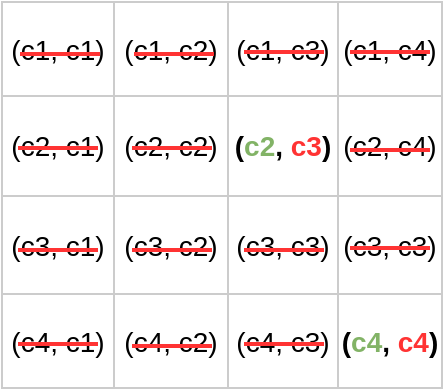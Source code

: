 <mxfile version="14.9.3" type="github">
  <diagram id="FnI0tC1OA2oAnWRI90E3" name="Page-1">
    <mxGraphModel dx="390" dy="303" grid="0" gridSize="10" guides="1" tooltips="1" connect="1" arrows="1" fold="1" page="1" pageScale="1" pageWidth="229" pageHeight="105" math="0" shadow="0">
      <root>
        <mxCell id="0" />
        <mxCell id="1" parent="0" />
        <mxCell id="Z1TWth5m2O1c4rmIBsW_-1" value="" style="shape=table;startSize=0;container=1;collapsible=0;childLayout=tableLayout;strokeColor=#CCCCCC;" vertex="1" parent="1">
          <mxGeometry x="234" y="9" width="220" height="193" as="geometry" />
        </mxCell>
        <mxCell id="Z1TWth5m2O1c4rmIBsW_-2" value="" style="shape=partialRectangle;collapsible=0;dropTarget=0;pointerEvents=0;fillColor=none;top=0;left=0;bottom=0;right=0;points=[[0,0.5],[1,0.5]];portConstraint=eastwest;" vertex="1" parent="Z1TWth5m2O1c4rmIBsW_-1">
          <mxGeometry width="220" height="47" as="geometry" />
        </mxCell>
        <mxCell id="Z1TWth5m2O1c4rmIBsW_-3" value="&lt;font style=&quot;font-size: 14px&quot;&gt;(c1, c1)&lt;/font&gt;" style="shape=partialRectangle;html=1;whiteSpace=wrap;connectable=0;overflow=hidden;fillColor=none;top=0;left=0;bottom=0;right=0;" vertex="1" parent="Z1TWth5m2O1c4rmIBsW_-2">
          <mxGeometry width="56" height="47" as="geometry" />
        </mxCell>
        <mxCell id="Z1TWth5m2O1c4rmIBsW_-4" value="&lt;font style=&quot;font-size: 14px&quot;&gt;(c1, c2)&lt;/font&gt;" style="shape=partialRectangle;html=1;whiteSpace=wrap;connectable=0;overflow=hidden;fillColor=none;top=0;left=0;bottom=0;right=0;" vertex="1" parent="Z1TWth5m2O1c4rmIBsW_-2">
          <mxGeometry x="56" width="57" height="47" as="geometry" />
        </mxCell>
        <mxCell id="Z1TWth5m2O1c4rmIBsW_-5" value="&lt;span&gt;&lt;font style=&quot;font-size: 14px&quot;&gt;(c1, c3)&lt;/font&gt;&lt;/span&gt;" style="shape=partialRectangle;html=1;whiteSpace=wrap;connectable=0;overflow=hidden;fillColor=none;top=0;left=0;bottom=0;right=0;" vertex="1" parent="Z1TWth5m2O1c4rmIBsW_-2">
          <mxGeometry x="113" width="55" height="47" as="geometry" />
        </mxCell>
        <mxCell id="Z1TWth5m2O1c4rmIBsW_-6" value="&lt;span&gt;&lt;font style=&quot;font-size: 14px&quot;&gt;(c1, c4)&lt;/font&gt;&lt;/span&gt;" style="shape=partialRectangle;html=1;whiteSpace=wrap;connectable=0;overflow=hidden;fillColor=none;top=0;left=0;bottom=0;right=0;" vertex="1" parent="Z1TWth5m2O1c4rmIBsW_-2">
          <mxGeometry x="168" width="52" height="47" as="geometry" />
        </mxCell>
        <mxCell id="Z1TWth5m2O1c4rmIBsW_-7" value="" style="shape=partialRectangle;collapsible=0;dropTarget=0;pointerEvents=0;fillColor=none;top=0;left=0;bottom=0;right=0;points=[[0,0.5],[1,0.5]];portConstraint=eastwest;" vertex="1" parent="Z1TWth5m2O1c4rmIBsW_-1">
          <mxGeometry y="47" width="220" height="50" as="geometry" />
        </mxCell>
        <mxCell id="Z1TWth5m2O1c4rmIBsW_-8" value="&lt;font style=&quot;font-size: 14px&quot;&gt;(c2, c1)&lt;/font&gt;" style="shape=partialRectangle;html=1;whiteSpace=wrap;connectable=0;overflow=hidden;fillColor=none;top=0;left=0;bottom=0;right=0;" vertex="1" parent="Z1TWth5m2O1c4rmIBsW_-7">
          <mxGeometry width="56" height="50" as="geometry" />
        </mxCell>
        <mxCell id="Z1TWth5m2O1c4rmIBsW_-9" value="&lt;span style=&quot;font-size: 14px&quot;&gt;(c2, c2)&lt;/span&gt;" style="shape=partialRectangle;html=1;whiteSpace=wrap;connectable=0;overflow=hidden;fillColor=none;top=0;left=0;bottom=0;right=0;" vertex="1" parent="Z1TWth5m2O1c4rmIBsW_-7">
          <mxGeometry x="56" width="57" height="50" as="geometry" />
        </mxCell>
        <mxCell id="Z1TWth5m2O1c4rmIBsW_-10" value="&lt;span style=&quot;font-size: 14px&quot;&gt;&lt;b&gt;(&lt;font color=&quot;#82b366&quot;&gt;c2&lt;/font&gt;, &lt;font color=&quot;#ff3333&quot;&gt;c3&lt;/font&gt;)&lt;/b&gt;&lt;/span&gt;" style="shape=partialRectangle;html=1;whiteSpace=wrap;connectable=0;overflow=hidden;fillColor=none;top=0;left=0;bottom=0;right=0;" vertex="1" parent="Z1TWth5m2O1c4rmIBsW_-7">
          <mxGeometry x="113" width="55" height="50" as="geometry" />
        </mxCell>
        <mxCell id="Z1TWth5m2O1c4rmIBsW_-11" value="&lt;span style=&quot;font-size: 14px&quot;&gt;(c2, c4)&lt;/span&gt;" style="shape=partialRectangle;html=1;whiteSpace=wrap;connectable=0;overflow=hidden;fillColor=none;top=0;left=0;bottom=0;right=0;" vertex="1" parent="Z1TWth5m2O1c4rmIBsW_-7">
          <mxGeometry x="168" width="52" height="50" as="geometry" />
        </mxCell>
        <mxCell id="Z1TWth5m2O1c4rmIBsW_-12" value="" style="shape=partialRectangle;collapsible=0;dropTarget=0;pointerEvents=0;fillColor=none;top=0;left=0;bottom=0;right=0;points=[[0,0.5],[1,0.5]];portConstraint=eastwest;" vertex="1" parent="Z1TWth5m2O1c4rmIBsW_-1">
          <mxGeometry y="97" width="220" height="49" as="geometry" />
        </mxCell>
        <mxCell id="Z1TWth5m2O1c4rmIBsW_-13" value="&lt;span style=&quot;font-size: 14px&quot;&gt;(c3, c1)&lt;/span&gt;" style="shape=partialRectangle;html=1;whiteSpace=wrap;connectable=0;overflow=hidden;fillColor=none;top=0;left=0;bottom=0;right=0;" vertex="1" parent="Z1TWth5m2O1c4rmIBsW_-12">
          <mxGeometry width="56" height="49" as="geometry" />
        </mxCell>
        <mxCell id="Z1TWth5m2O1c4rmIBsW_-14" value="&lt;span style=&quot;font-size: 14px&quot;&gt;(c3, c2)&lt;/span&gt;" style="shape=partialRectangle;html=1;whiteSpace=wrap;connectable=0;overflow=hidden;fillColor=none;top=0;left=0;bottom=0;right=0;" vertex="1" parent="Z1TWth5m2O1c4rmIBsW_-12">
          <mxGeometry x="56" width="57" height="49" as="geometry" />
        </mxCell>
        <mxCell id="Z1TWth5m2O1c4rmIBsW_-15" value="&lt;span style=&quot;font-size: 14px&quot;&gt;(c3, c3)&lt;/span&gt;" style="shape=partialRectangle;html=1;whiteSpace=wrap;connectable=0;overflow=hidden;fillColor=none;top=0;left=0;bottom=0;right=0;" vertex="1" parent="Z1TWth5m2O1c4rmIBsW_-12">
          <mxGeometry x="113" width="55" height="49" as="geometry" />
        </mxCell>
        <mxCell id="Z1TWth5m2O1c4rmIBsW_-16" value="&lt;span style=&quot;font-size: 14px&quot;&gt;(c3, c3)&lt;/span&gt;" style="shape=partialRectangle;html=1;whiteSpace=wrap;connectable=0;overflow=hidden;fillColor=none;top=0;left=0;bottom=0;right=0;" vertex="1" parent="Z1TWth5m2O1c4rmIBsW_-12">
          <mxGeometry x="168" width="52" height="49" as="geometry" />
        </mxCell>
        <mxCell id="Z1TWth5m2O1c4rmIBsW_-17" value="" style="shape=partialRectangle;collapsible=0;dropTarget=0;pointerEvents=0;fillColor=none;top=0;left=0;bottom=0;right=0;points=[[0,0.5],[1,0.5]];portConstraint=eastwest;" vertex="1" parent="Z1TWth5m2O1c4rmIBsW_-1">
          <mxGeometry y="146" width="220" height="47" as="geometry" />
        </mxCell>
        <mxCell id="Z1TWth5m2O1c4rmIBsW_-18" value="&lt;span style=&quot;font-size: 14px&quot;&gt;(c4, c1)&lt;/span&gt;" style="shape=partialRectangle;html=1;whiteSpace=wrap;connectable=0;overflow=hidden;fillColor=none;top=0;left=0;bottom=0;right=0;" vertex="1" parent="Z1TWth5m2O1c4rmIBsW_-17">
          <mxGeometry width="56" height="47" as="geometry" />
        </mxCell>
        <mxCell id="Z1TWth5m2O1c4rmIBsW_-19" value="&lt;span style=&quot;font-size: 14px&quot;&gt;(c4, c2)&lt;/span&gt;" style="shape=partialRectangle;html=1;whiteSpace=wrap;connectable=0;overflow=hidden;fillColor=none;top=0;left=0;bottom=0;right=0;" vertex="1" parent="Z1TWth5m2O1c4rmIBsW_-17">
          <mxGeometry x="56" width="57" height="47" as="geometry" />
        </mxCell>
        <mxCell id="Z1TWth5m2O1c4rmIBsW_-20" value="&lt;span style=&quot;font-size: 14px&quot;&gt;(c4, c3)&lt;/span&gt;" style="shape=partialRectangle;html=1;whiteSpace=wrap;connectable=0;overflow=hidden;fillColor=none;top=0;left=0;bottom=0;right=0;" vertex="1" parent="Z1TWth5m2O1c4rmIBsW_-17">
          <mxGeometry x="113" width="55" height="47" as="geometry" />
        </mxCell>
        <mxCell id="Z1TWth5m2O1c4rmIBsW_-21" value="&lt;span style=&quot;font-size: 14px&quot;&gt;&lt;b&gt;(&lt;font color=&quot;#82b366&quot;&gt;c4&lt;/font&gt;, &lt;font color=&quot;#ff3333&quot;&gt;c4&lt;/font&gt;)&lt;/b&gt;&lt;/span&gt;" style="shape=partialRectangle;html=1;whiteSpace=wrap;connectable=0;overflow=hidden;fillColor=none;top=0;left=0;bottom=0;right=0;" vertex="1" parent="Z1TWth5m2O1c4rmIBsW_-17">
          <mxGeometry x="168" width="52" height="47" as="geometry" />
        </mxCell>
        <mxCell id="Z1TWth5m2O1c4rmIBsW_-22" value="" style="endArrow=none;html=1;fillColor=#f8cecc;strokeColor=#FF3333;strokeWidth=2;" edge="1" parent="1">
          <mxGeometry width="50" height="50" relative="1" as="geometry">
            <mxPoint x="243" y="35" as="sourcePoint" />
            <mxPoint x="283" y="35" as="targetPoint" />
          </mxGeometry>
        </mxCell>
        <mxCell id="Z1TWth5m2O1c4rmIBsW_-23" value="" style="endArrow=none;html=1;fillColor=#f8cecc;strokeColor=#FF3333;strokeWidth=2;" edge="1" parent="1">
          <mxGeometry width="50" height="50" relative="1" as="geometry">
            <mxPoint x="300" y="35" as="sourcePoint" />
            <mxPoint x="340" y="35" as="targetPoint" />
          </mxGeometry>
        </mxCell>
        <mxCell id="Z1TWth5m2O1c4rmIBsW_-24" value="" style="endArrow=none;html=1;fillColor=#f8cecc;strokeColor=#FF3333;strokeWidth=2;" edge="1" parent="1">
          <mxGeometry width="50" height="50" relative="1" as="geometry">
            <mxPoint x="355" y="34" as="sourcePoint" />
            <mxPoint x="395" y="34" as="targetPoint" />
          </mxGeometry>
        </mxCell>
        <mxCell id="Z1TWth5m2O1c4rmIBsW_-25" value="" style="endArrow=none;html=1;fillColor=#f8cecc;strokeColor=#FF3333;strokeWidth=2;" edge="1" parent="1">
          <mxGeometry width="50" height="50" relative="1" as="geometry">
            <mxPoint x="408" y="34" as="sourcePoint" />
            <mxPoint x="448" y="34" as="targetPoint" />
          </mxGeometry>
        </mxCell>
        <mxCell id="Z1TWth5m2O1c4rmIBsW_-26" value="" style="endArrow=none;html=1;fillColor=#f8cecc;strokeColor=#FF3333;strokeWidth=2;" edge="1" parent="1">
          <mxGeometry width="50" height="50" relative="1" as="geometry">
            <mxPoint x="242" y="82" as="sourcePoint" />
            <mxPoint x="282" y="82" as="targetPoint" />
          </mxGeometry>
        </mxCell>
        <mxCell id="Z1TWth5m2O1c4rmIBsW_-27" value="" style="endArrow=none;html=1;fillColor=#f8cecc;strokeColor=#FF3333;strokeWidth=2;" edge="1" parent="1">
          <mxGeometry width="50" height="50" relative="1" as="geometry">
            <mxPoint x="299" y="82" as="sourcePoint" />
            <mxPoint x="339" y="82" as="targetPoint" />
          </mxGeometry>
        </mxCell>
        <mxCell id="Z1TWth5m2O1c4rmIBsW_-28" value="" style="endArrow=none;html=1;fillColor=#f8cecc;strokeColor=#FF3333;strokeWidth=2;" edge="1" parent="1">
          <mxGeometry width="50" height="50" relative="1" as="geometry">
            <mxPoint x="408" y="83" as="sourcePoint" />
            <mxPoint x="448" y="83" as="targetPoint" />
          </mxGeometry>
        </mxCell>
        <mxCell id="Z1TWth5m2O1c4rmIBsW_-29" value="" style="endArrow=none;html=1;fillColor=#f8cecc;strokeColor=#FF3333;strokeWidth=2;" edge="1" parent="1">
          <mxGeometry width="50" height="50" relative="1" as="geometry">
            <mxPoint x="242" y="133" as="sourcePoint" />
            <mxPoint x="282" y="133" as="targetPoint" />
          </mxGeometry>
        </mxCell>
        <mxCell id="Z1TWth5m2O1c4rmIBsW_-30" value="" style="endArrow=none;html=1;fillColor=#f8cecc;strokeColor=#FF3333;strokeWidth=2;" edge="1" parent="1">
          <mxGeometry width="50" height="50" relative="1" as="geometry">
            <mxPoint x="299" y="133" as="sourcePoint" />
            <mxPoint x="339" y="133" as="targetPoint" />
          </mxGeometry>
        </mxCell>
        <mxCell id="Z1TWth5m2O1c4rmIBsW_-31" value="" style="endArrow=none;html=1;fillColor=#f8cecc;strokeColor=#FF3333;strokeWidth=2;" edge="1" parent="1">
          <mxGeometry width="50" height="50" relative="1" as="geometry">
            <mxPoint x="355" y="133" as="sourcePoint" />
            <mxPoint x="395" y="133" as="targetPoint" />
          </mxGeometry>
        </mxCell>
        <mxCell id="Z1TWth5m2O1c4rmIBsW_-32" value="" style="endArrow=none;html=1;fillColor=#f8cecc;strokeColor=#FF3333;strokeWidth=2;" edge="1" parent="1">
          <mxGeometry width="50" height="50" relative="1" as="geometry">
            <mxPoint x="242" y="180" as="sourcePoint" />
            <mxPoint x="282" y="180" as="targetPoint" />
          </mxGeometry>
        </mxCell>
        <mxCell id="Z1TWth5m2O1c4rmIBsW_-33" value="" style="endArrow=none;html=1;fillColor=#f8cecc;strokeColor=#FF3333;strokeWidth=2;" edge="1" parent="1">
          <mxGeometry width="50" height="50" relative="1" as="geometry">
            <mxPoint x="408" y="132" as="sourcePoint" />
            <mxPoint x="448" y="132" as="targetPoint" />
          </mxGeometry>
        </mxCell>
        <mxCell id="Z1TWth5m2O1c4rmIBsW_-34" value="" style="endArrow=none;html=1;fillColor=#f8cecc;strokeColor=#FF3333;strokeWidth=2;" edge="1" parent="1">
          <mxGeometry width="50" height="50" relative="1" as="geometry">
            <mxPoint x="299" y="181" as="sourcePoint" />
            <mxPoint x="339" y="181" as="targetPoint" />
          </mxGeometry>
        </mxCell>
        <mxCell id="Z1TWth5m2O1c4rmIBsW_-35" value="" style="endArrow=none;html=1;fillColor=#f8cecc;strokeColor=#FF3333;strokeWidth=2;" edge="1" parent="1">
          <mxGeometry width="50" height="50" relative="1" as="geometry">
            <mxPoint x="355" y="180" as="sourcePoint" />
            <mxPoint x="395" y="180" as="targetPoint" />
          </mxGeometry>
        </mxCell>
      </root>
    </mxGraphModel>
  </diagram>
</mxfile>
